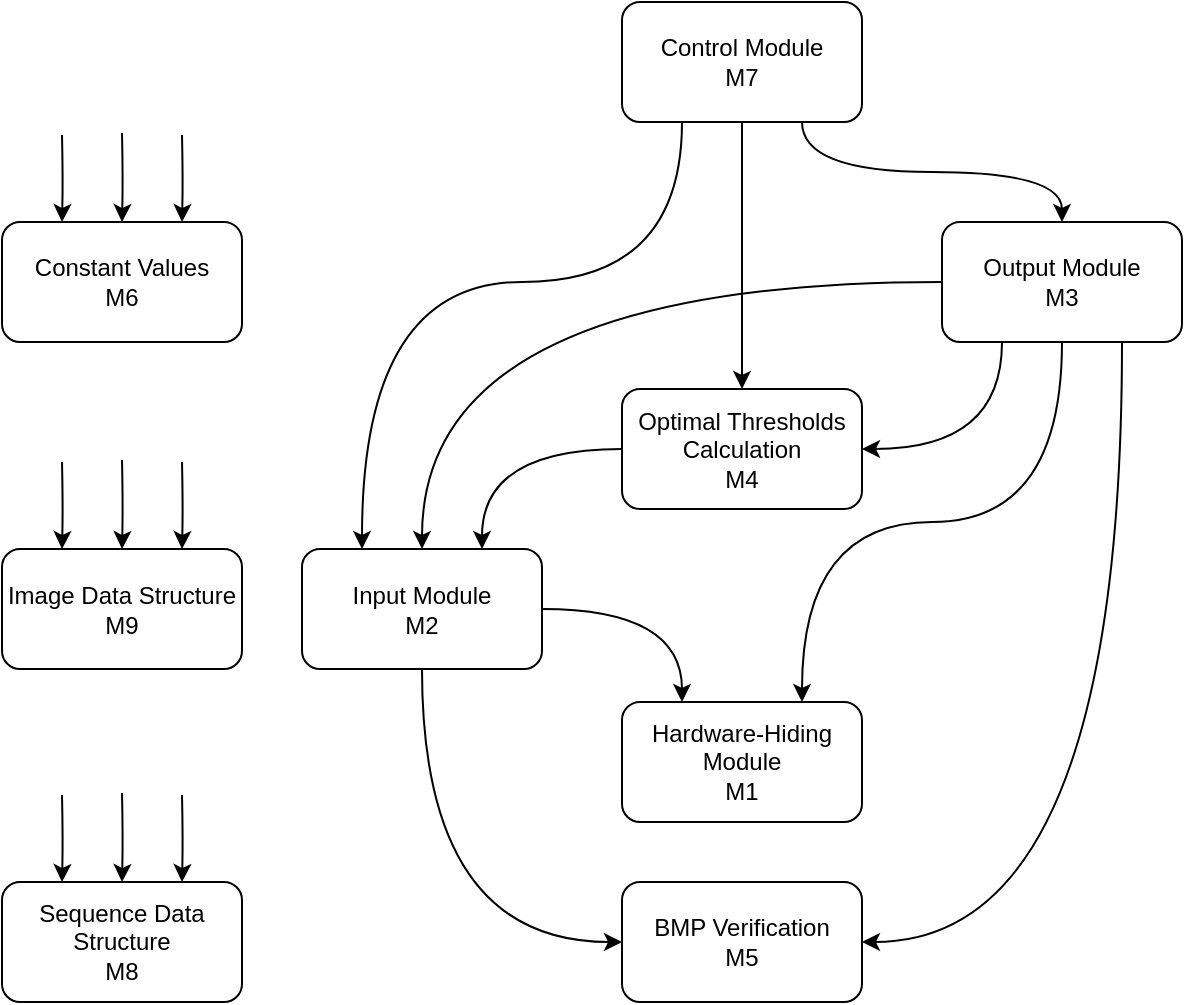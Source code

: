 <mxfile version="12.2.9" type="device" pages="1"><diagram id="rM8cVFzBcB-6LPcdQ0q2" name="Page-1"><mxGraphModel dx="1024" dy="517" grid="1" gridSize="10" guides="1" tooltips="1" connect="1" arrows="1" fold="1" page="1" pageScale="1" pageWidth="827" pageHeight="583" math="0" shadow="0"><root><mxCell id="0"/><mxCell id="1" parent="0"/><mxCell id="rlsjwboR0MqdwM1Qkd7O-15" style="edgeStyle=orthogonalEdgeStyle;curved=1;orthogonalLoop=1;jettySize=auto;html=1;exitX=0.75;exitY=1;exitDx=0;exitDy=0;" parent="1" source="rlsjwboR0MqdwM1Qkd7O-3" target="rlsjwboR0MqdwM1Qkd7O-6" edge="1"><mxGeometry relative="1" as="geometry"/></mxCell><mxCell id="rlsjwboR0MqdwM1Qkd7O-18" style="edgeStyle=orthogonalEdgeStyle;curved=1;orthogonalLoop=1;jettySize=auto;html=1;entryX=0.5;entryY=0;entryDx=0;entryDy=0;exitX=0.5;exitY=1;exitDx=0;exitDy=0;" parent="1" source="rlsjwboR0MqdwM1Qkd7O-3" target="rlsjwboR0MqdwM1Qkd7O-7" edge="1"><mxGeometry relative="1" as="geometry"/></mxCell><mxCell id="rlsjwboR0MqdwM1Qkd7O-19" style="edgeStyle=orthogonalEdgeStyle;curved=1;orthogonalLoop=1;jettySize=auto;html=1;exitX=0.25;exitY=1;exitDx=0;exitDy=0;entryX=0.25;entryY=0;entryDx=0;entryDy=0;" parent="1" source="rlsjwboR0MqdwM1Qkd7O-3" target="rlsjwboR0MqdwM1Qkd7O-5" edge="1"><mxGeometry relative="1" as="geometry"><Array as="points"><mxPoint x="430" y="180"/><mxPoint x="270" y="180"/></Array></mxGeometry></mxCell><mxCell id="rlsjwboR0MqdwM1Qkd7O-3" value="&lt;span style=&quot;white-space: normal&quot;&gt;Control Module&lt;br&gt;M7&lt;br&gt;&lt;/span&gt;" style="rounded=1;whiteSpace=wrap;html=1;" parent="1" vertex="1"><mxGeometry x="400" y="40" width="120" height="60" as="geometry"/></mxCell><mxCell id="rlsjwboR0MqdwM1Qkd7O-33" style="edgeStyle=orthogonalEdgeStyle;curved=1;orthogonalLoop=1;jettySize=auto;html=1;exitX=1;exitY=0.5;exitDx=0;exitDy=0;entryX=0.25;entryY=0;entryDx=0;entryDy=0;" parent="1" source="rlsjwboR0MqdwM1Qkd7O-5" target="rlsjwboR0MqdwM1Qkd7O-28" edge="1"><mxGeometry relative="1" as="geometry"/></mxCell><mxCell id="YuGrCsauYgdFFpVSjT3G-3" style="edgeStyle=orthogonalEdgeStyle;orthogonalLoop=1;jettySize=auto;html=1;exitX=0.5;exitY=1;exitDx=0;exitDy=0;entryX=0;entryY=0.5;entryDx=0;entryDy=0;curved=1;" parent="1" source="rlsjwboR0MqdwM1Qkd7O-5" target="rlsjwboR0MqdwM1Qkd7O-8" edge="1"><mxGeometry relative="1" as="geometry"/></mxCell><mxCell id="rlsjwboR0MqdwM1Qkd7O-5" value="Input Module&lt;br&gt;M2" style="rounded=1;whiteSpace=wrap;html=1;" parent="1" vertex="1"><mxGeometry x="240" y="313.5" width="120" height="60" as="geometry"/></mxCell><mxCell id="rlsjwboR0MqdwM1Qkd7O-20" style="edgeStyle=orthogonalEdgeStyle;curved=1;orthogonalLoop=1;jettySize=auto;html=1;exitX=0.25;exitY=1;exitDx=0;exitDy=0;entryX=1;entryY=0.5;entryDx=0;entryDy=0;" parent="1" source="rlsjwboR0MqdwM1Qkd7O-6" target="rlsjwboR0MqdwM1Qkd7O-7" edge="1"><mxGeometry relative="1" as="geometry"/></mxCell><mxCell id="rlsjwboR0MqdwM1Qkd7O-23" style="edgeStyle=orthogonalEdgeStyle;curved=1;orthogonalLoop=1;jettySize=auto;html=1;exitX=0.75;exitY=1;exitDx=0;exitDy=0;entryX=1;entryY=0.5;entryDx=0;entryDy=0;" parent="1" source="rlsjwboR0MqdwM1Qkd7O-6" target="rlsjwboR0MqdwM1Qkd7O-8" edge="1"><mxGeometry relative="1" as="geometry"/></mxCell><mxCell id="rlsjwboR0MqdwM1Qkd7O-30" style="edgeStyle=orthogonalEdgeStyle;curved=1;orthogonalLoop=1;jettySize=auto;html=1;exitX=0.5;exitY=1;exitDx=0;exitDy=0;entryX=0.75;entryY=0;entryDx=0;entryDy=0;" parent="1" source="rlsjwboR0MqdwM1Qkd7O-6" target="rlsjwboR0MqdwM1Qkd7O-28" edge="1"><mxGeometry relative="1" as="geometry"/></mxCell><mxCell id="Qj5rkM8dxvQ-QL8cFgbB-1" style="edgeStyle=orthogonalEdgeStyle;orthogonalLoop=1;jettySize=auto;html=1;curved=1;" parent="1" source="rlsjwboR0MqdwM1Qkd7O-6" target="rlsjwboR0MqdwM1Qkd7O-5" edge="1"><mxGeometry relative="1" as="geometry"><Array as="points"><mxPoint x="300" y="180"/></Array></mxGeometry></mxCell><mxCell id="rlsjwboR0MqdwM1Qkd7O-6" value="Output Module&lt;br&gt;M3" style="rounded=1;whiteSpace=wrap;html=1;" parent="1" vertex="1"><mxGeometry x="560" y="150" width="120" height="60" as="geometry"/></mxCell><mxCell id="rlsjwboR0MqdwM1Qkd7O-21" style="edgeStyle=orthogonalEdgeStyle;curved=1;orthogonalLoop=1;jettySize=auto;html=1;exitX=0;exitY=0.5;exitDx=0;exitDy=0;entryX=0.75;entryY=0;entryDx=0;entryDy=0;" parent="1" source="rlsjwboR0MqdwM1Qkd7O-7" target="rlsjwboR0MqdwM1Qkd7O-5" edge="1"><mxGeometry relative="1" as="geometry"/></mxCell><mxCell id="rlsjwboR0MqdwM1Qkd7O-7" value="Optimal Thresholds Calculation&lt;br&gt;M4" style="rounded=1;whiteSpace=wrap;html=1;" parent="1" vertex="1"><mxGeometry x="400" y="233.5" width="120" height="60" as="geometry"/></mxCell><mxCell id="rlsjwboR0MqdwM1Qkd7O-8" value="BMP Verification&lt;br&gt;M5" style="rounded=1;whiteSpace=wrap;html=1;" parent="1" vertex="1"><mxGeometry x="400" y="480" width="120" height="60" as="geometry"/></mxCell><mxCell id="rlsjwboR0MqdwM1Qkd7O-28" value="Hardware-Hiding Module&lt;br&gt;M1" style="rounded=1;whiteSpace=wrap;html=1;" parent="1" vertex="1"><mxGeometry x="400" y="390" width="120" height="60" as="geometry"/></mxCell><mxCell id="YuGrCsauYgdFFpVSjT3G-4" style="edgeStyle=orthogonalEdgeStyle;curved=1;orthogonalLoop=1;jettySize=auto;html=1;entryX=0.5;entryY=0;entryDx=0;entryDy=0;" parent="1" target="YuGrCsauYgdFFpVSjT3G-2" edge="1"><mxGeometry relative="1" as="geometry"><mxPoint x="130" y="435.756" as="targetPoint"/><mxPoint x="150" y="435.5" as="sourcePoint"/></mxGeometry></mxCell><mxCell id="YuGrCsauYgdFFpVSjT3G-2" value="Sequence Data Structure&lt;br&gt;M8" style="rounded=1;whiteSpace=wrap;html=1;" parent="1" vertex="1"><mxGeometry x="90" y="480" width="120" height="60" as="geometry"/></mxCell><mxCell id="YuGrCsauYgdFFpVSjT3G-5" style="edgeStyle=orthogonalEdgeStyle;curved=1;orthogonalLoop=1;jettySize=auto;html=1;entryX=0.75;entryY=0;entryDx=0;entryDy=0;" parent="1" target="YuGrCsauYgdFFpVSjT3G-2" edge="1"><mxGeometry relative="1" as="geometry"><mxPoint x="160.116" y="490.058" as="targetPoint"/><mxPoint x="180" y="436.5" as="sourcePoint"/></mxGeometry></mxCell><mxCell id="YuGrCsauYgdFFpVSjT3G-6" style="edgeStyle=orthogonalEdgeStyle;curved=1;orthogonalLoop=1;jettySize=auto;html=1;entryX=0.25;entryY=0;entryDx=0;entryDy=0;" parent="1" target="YuGrCsauYgdFFpVSjT3G-2" edge="1"><mxGeometry relative="1" as="geometry"><mxPoint x="170.116" y="500.058" as="targetPoint"/><mxPoint x="120" y="436.5" as="sourcePoint"/></mxGeometry></mxCell><mxCell id="WgamYOVssUYK73rWImDS-1" style="edgeStyle=orthogonalEdgeStyle;curved=1;orthogonalLoop=1;jettySize=auto;html=1;entryX=0.5;entryY=0;entryDx=0;entryDy=0;" parent="1" target="WgamYOVssUYK73rWImDS-2" edge="1"><mxGeometry relative="1" as="geometry"><mxPoint x="130" y="269.256" as="targetPoint"/><mxPoint x="150" y="269" as="sourcePoint"/></mxGeometry></mxCell><mxCell id="WgamYOVssUYK73rWImDS-2" value="Image Data Structure&lt;br&gt;M9" style="rounded=1;whiteSpace=wrap;html=1;" parent="1" vertex="1"><mxGeometry x="90" y="313.5" width="120" height="60" as="geometry"/></mxCell><mxCell id="WgamYOVssUYK73rWImDS-3" style="edgeStyle=orthogonalEdgeStyle;curved=1;orthogonalLoop=1;jettySize=auto;html=1;entryX=0.75;entryY=0;entryDx=0;entryDy=0;" parent="1" target="WgamYOVssUYK73rWImDS-2" edge="1"><mxGeometry relative="1" as="geometry"><mxPoint x="160.116" y="323.558" as="targetPoint"/><mxPoint x="180" y="270" as="sourcePoint"/></mxGeometry></mxCell><mxCell id="WgamYOVssUYK73rWImDS-4" style="edgeStyle=orthogonalEdgeStyle;curved=1;orthogonalLoop=1;jettySize=auto;html=1;entryX=0.25;entryY=0;entryDx=0;entryDy=0;" parent="1" target="WgamYOVssUYK73rWImDS-2" edge="1"><mxGeometry relative="1" as="geometry"><mxPoint x="170.116" y="333.558" as="targetPoint"/><mxPoint x="120" y="270" as="sourcePoint"/></mxGeometry></mxCell><mxCell id="52GV6aN-40i047XgguIj-1" style="edgeStyle=orthogonalEdgeStyle;curved=1;orthogonalLoop=1;jettySize=auto;html=1;entryX=0.5;entryY=0;entryDx=0;entryDy=0;" edge="1" parent="1" target="52GV6aN-40i047XgguIj-2"><mxGeometry relative="1" as="geometry"><mxPoint x="130" y="105.756" as="targetPoint"/><mxPoint x="150" y="105.5" as="sourcePoint"/></mxGeometry></mxCell><mxCell id="52GV6aN-40i047XgguIj-2" value="Constant Values&lt;br&gt;M6" style="rounded=1;whiteSpace=wrap;html=1;" vertex="1" parent="1"><mxGeometry x="90" y="150" width="120" height="60" as="geometry"/></mxCell><mxCell id="52GV6aN-40i047XgguIj-3" style="edgeStyle=orthogonalEdgeStyle;curved=1;orthogonalLoop=1;jettySize=auto;html=1;entryX=0.75;entryY=0;entryDx=0;entryDy=0;" edge="1" parent="1" target="52GV6aN-40i047XgguIj-2"><mxGeometry relative="1" as="geometry"><mxPoint x="160.116" y="160.058" as="targetPoint"/><mxPoint x="180" y="106.5" as="sourcePoint"/></mxGeometry></mxCell><mxCell id="52GV6aN-40i047XgguIj-4" style="edgeStyle=orthogonalEdgeStyle;curved=1;orthogonalLoop=1;jettySize=auto;html=1;entryX=0.25;entryY=0;entryDx=0;entryDy=0;" edge="1" parent="1" target="52GV6aN-40i047XgguIj-2"><mxGeometry relative="1" as="geometry"><mxPoint x="170.116" y="170.058" as="targetPoint"/><mxPoint x="120" y="106.5" as="sourcePoint"/></mxGeometry></mxCell></root></mxGraphModel></diagram></mxfile>